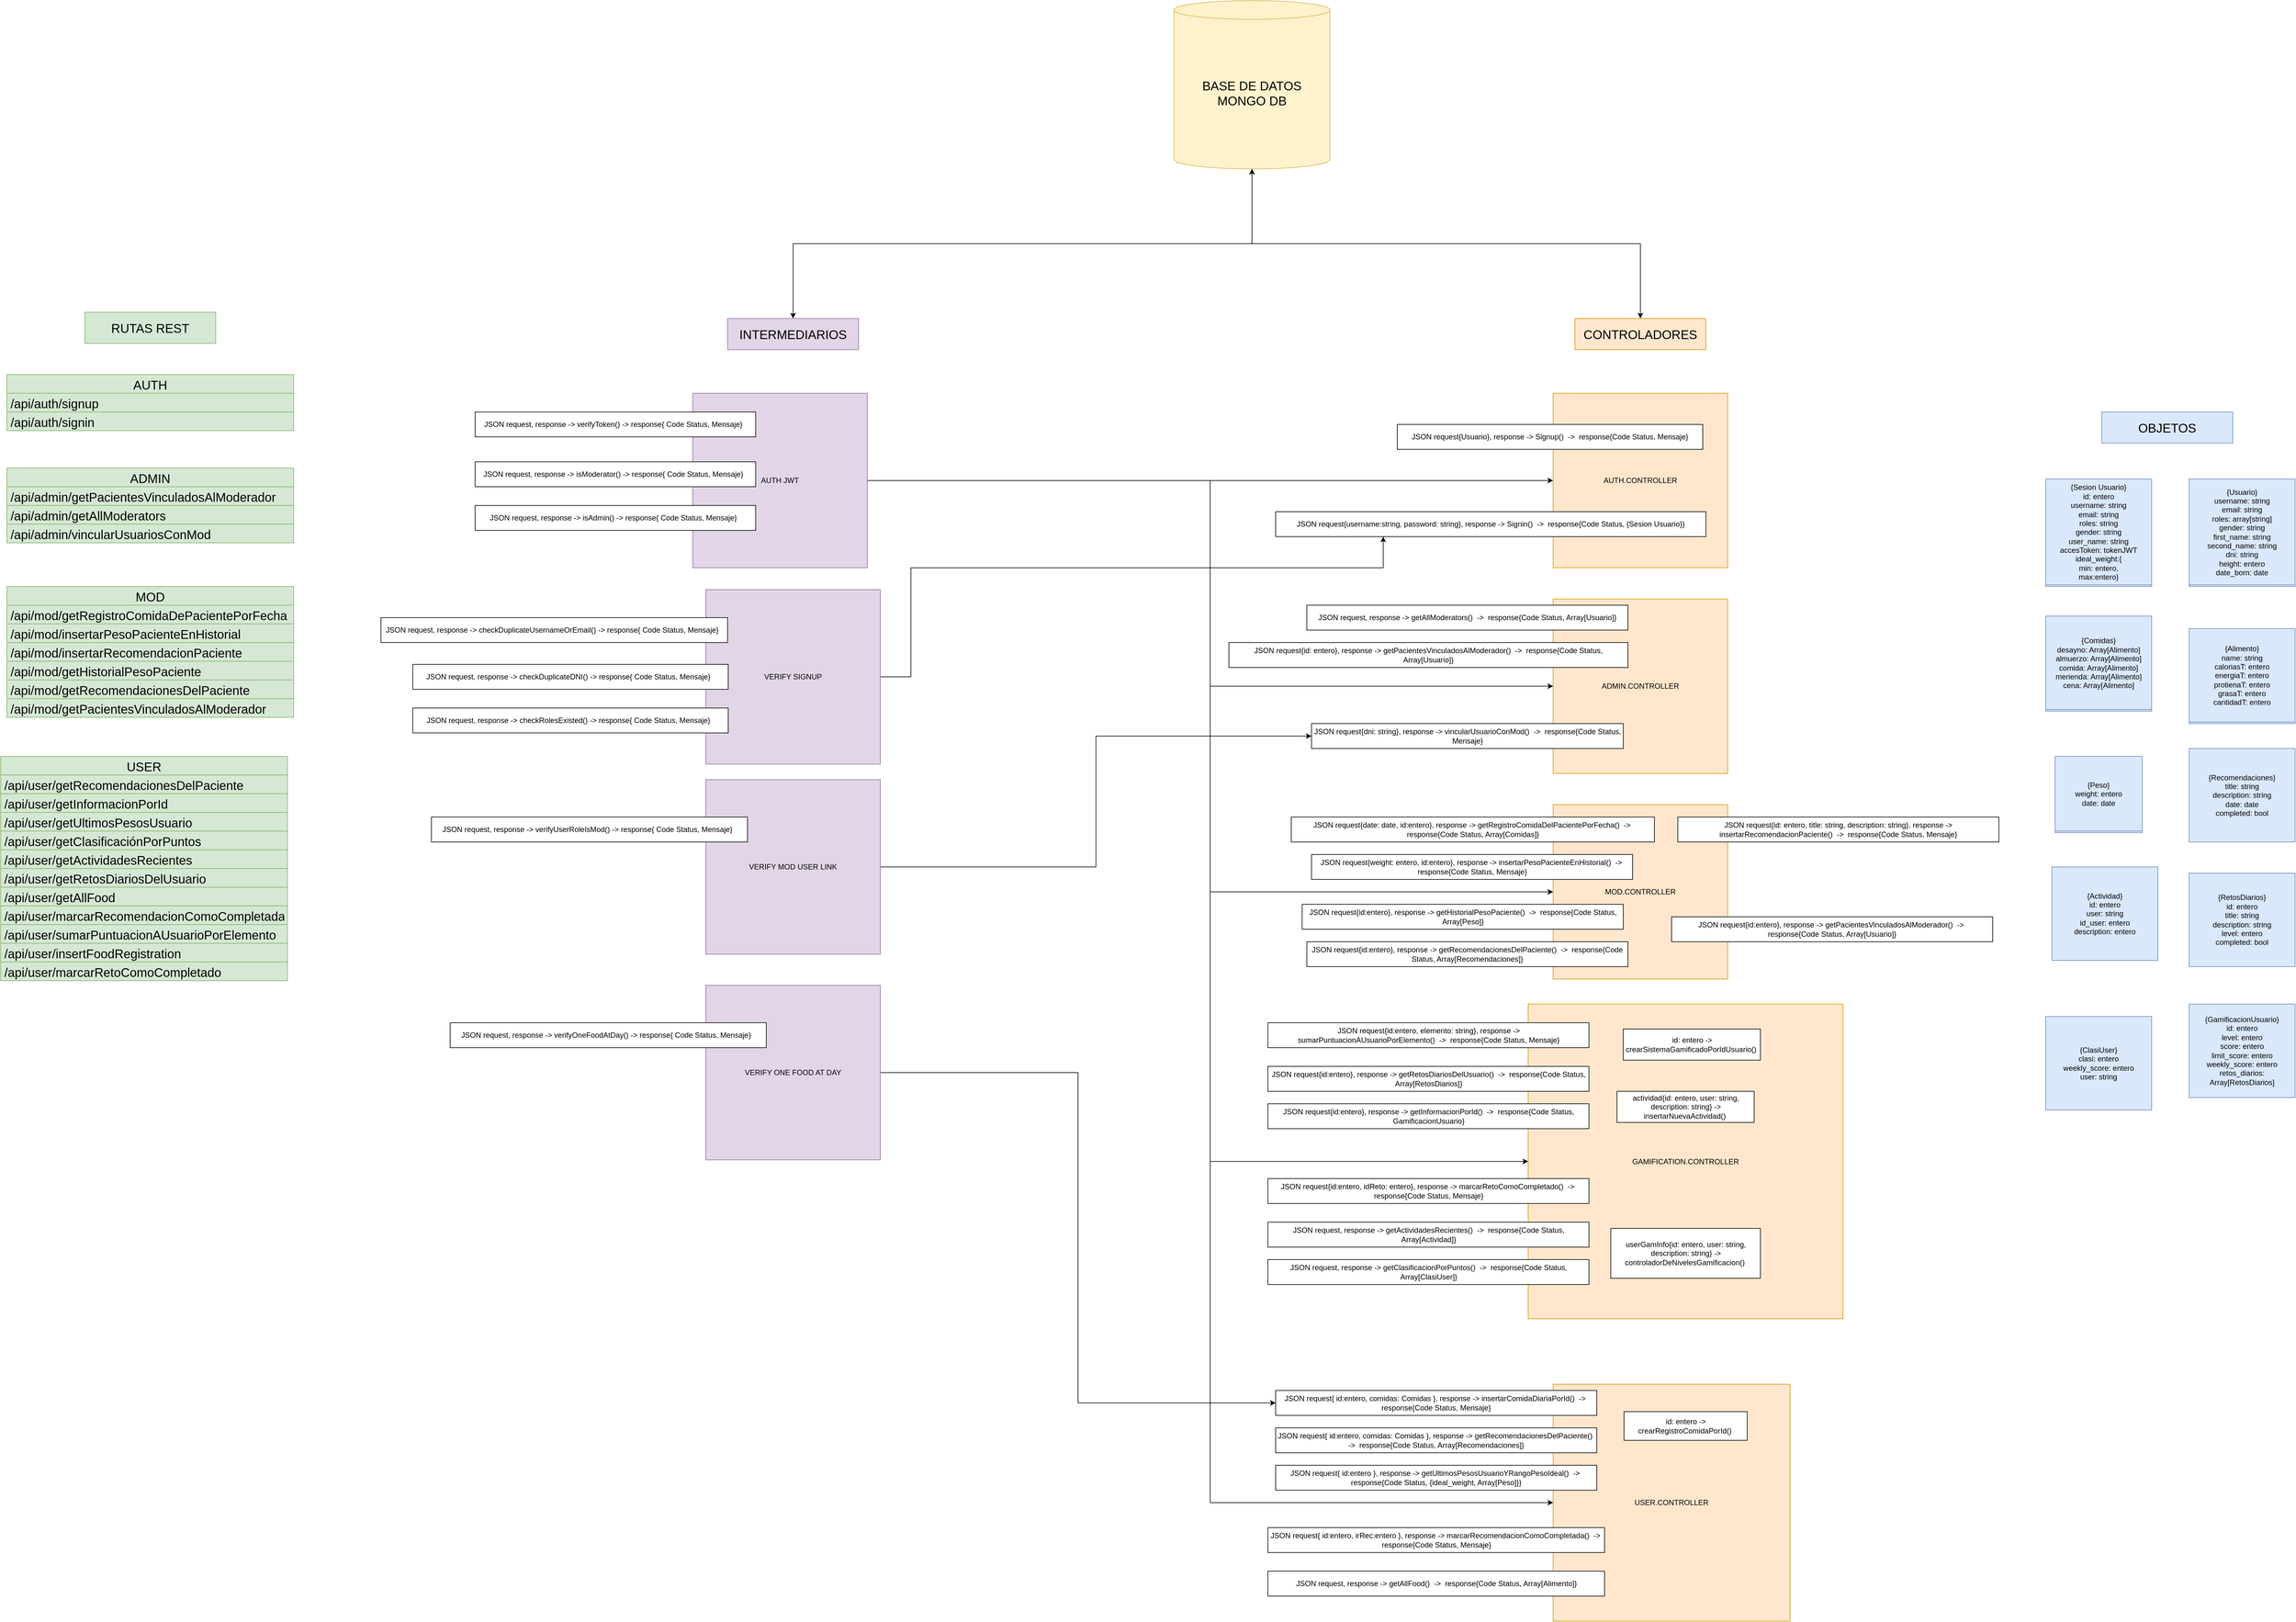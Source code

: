 <mxfile version="20.2.8" type="device"><diagram id="N4udfT1gmfHzaqGI-5pp" name="Página-1"><mxGraphModel dx="8169" dy="4217" grid="1" gridSize="10" guides="1" tooltips="1" connect="1" arrows="1" fold="1" page="1" pageScale="1" pageWidth="827" pageHeight="1169" math="0" shadow="0"><root><mxCell id="0"/><mxCell id="1" parent="0"/><mxCell id="-MuGqDFBDT4b119iZeDw-1" value="AUTH.CONTROLLER" style="whiteSpace=wrap;html=1;aspect=fixed;fillColor=#ffe6cc;strokeColor=#d79b00;" vertex="1" parent="1"><mxGeometry x="70" y="80" width="280" height="280" as="geometry"/></mxCell><mxCell id="-MuGqDFBDT4b119iZeDw-2" value="MOD.CONTROLLER" style="whiteSpace=wrap;html=1;aspect=fixed;fillColor=#ffe6cc;strokeColor=#d79b00;" vertex="1" parent="1"><mxGeometry x="70" y="740" width="280" height="280" as="geometry"/></mxCell><mxCell id="-MuGqDFBDT4b119iZeDw-3" value="USER.CONTROLLER" style="whiteSpace=wrap;html=1;aspect=fixed;fillColor=#ffe6cc;strokeColor=#d79b00;" vertex="1" parent="1"><mxGeometry x="70" y="1670" width="380" height="380" as="geometry"/></mxCell><mxCell id="-MuGqDFBDT4b119iZeDw-4" value="ADMIN.CONTROLLER" style="whiteSpace=wrap;html=1;aspect=fixed;fillColor=#ffe6cc;strokeColor=#d79b00;" vertex="1" parent="1"><mxGeometry x="70" y="410" width="280" height="280" as="geometry"/></mxCell><mxCell id="-MuGqDFBDT4b119iZeDw-110" value="GAMIFICATION.CONTROLLER" style="whiteSpace=wrap;html=1;aspect=fixed;fillColor=#ffe6cc;strokeColor=#d79b00;" vertex="1" parent="1"><mxGeometry x="30" y="1060" width="505" height="505" as="geometry"/></mxCell><mxCell id="-MuGqDFBDT4b119iZeDw-111" value="JSON request{Usuario}, response -&amp;gt; Signup()&amp;nbsp; -&amp;gt;&amp;nbsp; response{Code Status, Mensaje}" style="whiteSpace=wrap;html=1;" vertex="1" parent="1"><mxGeometry x="-180" y="130" width="490" height="40" as="geometry"/></mxCell><mxCell id="-MuGqDFBDT4b119iZeDw-229" style="edgeStyle=orthogonalEdgeStyle;rounded=0;orthogonalLoop=1;jettySize=auto;html=1;exitX=1;exitY=0.5;exitDx=0;exitDy=0;entryX=0;entryY=0.5;entryDx=0;entryDy=0;fontSize=12;" edge="1" parent="1" source="-MuGqDFBDT4b119iZeDw-218" target="-MuGqDFBDT4b119iZeDw-1"><mxGeometry relative="1" as="geometry"/></mxCell><mxCell id="-MuGqDFBDT4b119iZeDw-244" style="edgeStyle=orthogonalEdgeStyle;rounded=0;orthogonalLoop=1;jettySize=auto;html=1;exitX=1;exitY=0.5;exitDx=0;exitDy=0;entryX=0;entryY=0.5;entryDx=0;entryDy=0;fontSize=12;" edge="1" parent="1" source="-MuGqDFBDT4b119iZeDw-218" target="-MuGqDFBDT4b119iZeDw-4"><mxGeometry relative="1" as="geometry"/></mxCell><mxCell id="-MuGqDFBDT4b119iZeDw-245" style="edgeStyle=orthogonalEdgeStyle;rounded=0;orthogonalLoop=1;jettySize=auto;html=1;exitX=1;exitY=0.5;exitDx=0;exitDy=0;entryX=0;entryY=0.5;entryDx=0;entryDy=0;fontSize=12;" edge="1" parent="1" source="-MuGqDFBDT4b119iZeDw-218" target="-MuGqDFBDT4b119iZeDw-2"><mxGeometry relative="1" as="geometry"/></mxCell><mxCell id="-MuGqDFBDT4b119iZeDw-246" style="edgeStyle=orthogonalEdgeStyle;rounded=0;orthogonalLoop=1;jettySize=auto;html=1;exitX=1;exitY=0.5;exitDx=0;exitDy=0;entryX=0;entryY=0.5;entryDx=0;entryDy=0;fontSize=12;" edge="1" parent="1" source="-MuGqDFBDT4b119iZeDw-218" target="-MuGqDFBDT4b119iZeDw-110"><mxGeometry relative="1" as="geometry"><Array as="points"><mxPoint x="-480" y="220"/><mxPoint x="-480" y="1313"/></Array></mxGeometry></mxCell><mxCell id="-MuGqDFBDT4b119iZeDw-247" style="edgeStyle=orthogonalEdgeStyle;rounded=0;orthogonalLoop=1;jettySize=auto;html=1;exitX=1;exitY=0.5;exitDx=0;exitDy=0;entryX=0;entryY=0.5;entryDx=0;entryDy=0;fontSize=12;" edge="1" parent="1" source="-MuGqDFBDT4b119iZeDw-218" target="-MuGqDFBDT4b119iZeDw-3"><mxGeometry relative="1" as="geometry"/></mxCell><mxCell id="-MuGqDFBDT4b119iZeDw-218" value="AUTH JWT" style="whiteSpace=wrap;html=1;aspect=fixed;fillColor=#e1d5e7;strokeColor=#9673a6;" vertex="1" parent="1"><mxGeometry x="-1310" y="80" width="280" height="280" as="geometry"/></mxCell><mxCell id="-MuGqDFBDT4b119iZeDw-286" style="edgeStyle=orthogonalEdgeStyle;rounded=0;orthogonalLoop=1;jettySize=auto;html=1;exitX=1;exitY=0.5;exitDx=0;exitDy=0;entryX=0;entryY=0.5;entryDx=0;entryDy=0;fontSize=20;startArrow=none;startFill=0;" edge="1" parent="1" source="-MuGqDFBDT4b119iZeDw-219" target="-MuGqDFBDT4b119iZeDw-280"><mxGeometry relative="1" as="geometry"/></mxCell><mxCell id="-MuGqDFBDT4b119iZeDw-219" value="VERIFY ONE FOOD AT DAY" style="whiteSpace=wrap;html=1;aspect=fixed;fillColor=#e1d5e7;strokeColor=#9673a6;" vertex="1" parent="1"><mxGeometry x="-1289" y="1030" width="280" height="280" as="geometry"/></mxCell><mxCell id="-MuGqDFBDT4b119iZeDw-287" style="edgeStyle=orthogonalEdgeStyle;rounded=0;orthogonalLoop=1;jettySize=auto;html=1;exitX=1;exitY=0.5;exitDx=0;exitDy=0;entryX=0;entryY=0.5;entryDx=0;entryDy=0;fontSize=20;startArrow=none;startFill=0;" edge="1" parent="1" source="-MuGqDFBDT4b119iZeDw-221" target="-MuGqDFBDT4b119iZeDw-254"><mxGeometry relative="1" as="geometry"/></mxCell><mxCell id="-MuGqDFBDT4b119iZeDw-221" value="VERIFY MOD USER LINK" style="whiteSpace=wrap;html=1;aspect=fixed;fillColor=#e1d5e7;strokeColor=#9673a6;" vertex="1" parent="1"><mxGeometry x="-1289" y="700" width="280" height="280" as="geometry"/></mxCell><mxCell id="-MuGqDFBDT4b119iZeDw-243" style="edgeStyle=orthogonalEdgeStyle;rounded=0;orthogonalLoop=1;jettySize=auto;html=1;exitX=1;exitY=0.5;exitDx=0;exitDy=0;entryX=0.25;entryY=1;entryDx=0;entryDy=0;fontSize=12;" edge="1" parent="1" source="-MuGqDFBDT4b119iZeDw-222" target="-MuGqDFBDT4b119iZeDw-227"><mxGeometry relative="1" as="geometry"><Array as="points"><mxPoint x="-960" y="535"/><mxPoint x="-960" y="360"/><mxPoint x="-202" y="360"/></Array></mxGeometry></mxCell><mxCell id="-MuGqDFBDT4b119iZeDw-222" value="VERIFY SIGNUP" style="whiteSpace=wrap;html=1;aspect=fixed;fillColor=#e1d5e7;strokeColor=#9673a6;" vertex="1" parent="1"><mxGeometry x="-1289" y="395" width="280" height="280" as="geometry"/></mxCell><mxCell id="-MuGqDFBDT4b119iZeDw-223" value="JSON request, response -&amp;gt; verifyToken() -&amp;gt; response{ Code Status, Mensaje}&amp;nbsp;&amp;nbsp;" style="whiteSpace=wrap;html=1;" vertex="1" parent="1"><mxGeometry x="-1659" y="110" width="450" height="40" as="geometry"/></mxCell><mxCell id="-MuGqDFBDT4b119iZeDw-251" style="edgeStyle=orthogonalEdgeStyle;rounded=0;orthogonalLoop=1;jettySize=auto;html=1;exitX=0.5;exitY=0;exitDx=0;exitDy=0;entryX=0.5;entryY=1;entryDx=0;entryDy=0;entryPerimeter=0;fontSize=20;startArrow=classic;startFill=1;" edge="1" parent="1" source="-MuGqDFBDT4b119iZeDw-225" target="-MuGqDFBDT4b119iZeDw-249"><mxGeometry relative="1" as="geometry"/></mxCell><mxCell id="-MuGqDFBDT4b119iZeDw-225" value="CONTROLADORES" style="whiteSpace=wrap;html=1;fontSize=20;fillColor=#ffe6cc;strokeColor=#d79b00;" vertex="1" parent="1"><mxGeometry x="105" y="-40" width="210" height="50" as="geometry"/></mxCell><mxCell id="-MuGqDFBDT4b119iZeDw-250" style="edgeStyle=orthogonalEdgeStyle;rounded=0;orthogonalLoop=1;jettySize=auto;html=1;exitX=0.5;exitY=0;exitDx=0;exitDy=0;entryX=0.5;entryY=1;entryDx=0;entryDy=0;entryPerimeter=0;fontSize=20;startArrow=classic;startFill=1;" edge="1" parent="1" source="-MuGqDFBDT4b119iZeDw-226" target="-MuGqDFBDT4b119iZeDw-249"><mxGeometry relative="1" as="geometry"/></mxCell><mxCell id="-MuGqDFBDT4b119iZeDw-226" value="INTERMEDIARIOS" style="whiteSpace=wrap;html=1;fontSize=20;fillColor=#e1d5e7;strokeColor=#9673a6;" vertex="1" parent="1"><mxGeometry x="-1254" y="-40" width="210" height="50" as="geometry"/></mxCell><mxCell id="-MuGqDFBDT4b119iZeDw-227" value="JSON request{username:string, password: string}, response -&amp;gt; Signin()&amp;nbsp; -&amp;gt;&amp;nbsp; response{Code Status, {Sesion Usuario}}" style="whiteSpace=wrap;html=1;" vertex="1" parent="1"><mxGeometry x="-375" y="270" width="690" height="40" as="geometry"/></mxCell><mxCell id="-MuGqDFBDT4b119iZeDw-228" value="{Sesion Usuario}&lt;br&gt;id: entero&lt;br&gt;username: string&lt;br&gt;email: string&lt;br&gt;roles: string&lt;br&gt;gender: string&lt;br&gt;user_name: string&lt;br&gt;accesToken: tokenJWT&lt;br&gt;ideal_weight:{&lt;br&gt;min: entero,&lt;br&gt;max:entero}" style="whiteSpace=wrap;html=1;fontSize=12;fillColor=#dae8fc;strokeColor=#6c8ebf;" vertex="1" parent="1"><mxGeometry x="860" y="220" width="170" height="170" as="geometry"/></mxCell><mxCell id="-MuGqDFBDT4b119iZeDw-231" value="JSON request, response -&amp;gt; isModerator() -&amp;gt; response{ Code Status, Mensaje}&amp;nbsp;&amp;nbsp;" style="whiteSpace=wrap;html=1;" vertex="1" parent="1"><mxGeometry x="-1659" y="190" width="450" height="40" as="geometry"/></mxCell><mxCell id="-MuGqDFBDT4b119iZeDw-232" value="JSON request, response -&amp;gt; isAdmin() -&amp;gt; response{ Code Status, Mensaje}&amp;nbsp;&amp;nbsp;" style="whiteSpace=wrap;html=1;" vertex="1" parent="1"><mxGeometry x="-1659" y="260" width="450" height="40" as="geometry"/></mxCell><mxCell id="-MuGqDFBDT4b119iZeDw-234" value="JSON request, response -&amp;gt; checkDuplicateUsernameOrEmail() -&amp;gt; response{ Code Status, Mensaje}&amp;nbsp;&amp;nbsp;" style="whiteSpace=wrap;html=1;" vertex="1" parent="1"><mxGeometry x="-1810" y="440" width="556" height="40" as="geometry"/></mxCell><mxCell id="-MuGqDFBDT4b119iZeDw-235" value="JSON request, response -&amp;gt; checkDuplicateDNI() -&amp;gt; response{ Code Status, Mensaje}&amp;nbsp;&amp;nbsp;" style="whiteSpace=wrap;html=1;" vertex="1" parent="1"><mxGeometry x="-1759" y="515" width="506" height="40" as="geometry"/></mxCell><mxCell id="-MuGqDFBDT4b119iZeDw-236" value="JSON request, response -&amp;gt; checkRolesExisted() -&amp;gt; response{ Code Status, Mensaje}&amp;nbsp;&amp;nbsp;" style="whiteSpace=wrap;html=1;" vertex="1" parent="1"><mxGeometry x="-1759" y="585" width="506" height="40" as="geometry"/></mxCell><mxCell id="-MuGqDFBDT4b119iZeDw-237" value="JSON request, response -&amp;gt; verifyUserRoleIsMod() -&amp;gt; response{ Code Status, Mensaje}&amp;nbsp;&amp;nbsp;" style="whiteSpace=wrap;html=1;" vertex="1" parent="1"><mxGeometry x="-1729" y="760" width="507" height="40" as="geometry"/></mxCell><mxCell id="-MuGqDFBDT4b119iZeDw-248" value="JSON request, response -&amp;gt; verifyOneFoodAtDay() -&amp;gt; response{ Code Status, Mensaje}&amp;nbsp;&amp;nbsp;" style="whiteSpace=wrap;html=1;" vertex="1" parent="1"><mxGeometry x="-1699" y="1090" width="507" height="40" as="geometry"/></mxCell><mxCell id="-MuGqDFBDT4b119iZeDw-249" value="BASE DE DATOS&lt;br style=&quot;font-size: 20px;&quot;&gt;MONGO DB" style="shape=cylinder3;whiteSpace=wrap;html=1;boundedLbl=1;backgroundOutline=1;size=15;fontSize=20;fillColor=#fff2cc;strokeColor=#d6b656;" vertex="1" parent="1"><mxGeometry x="-538" y="-550" width="250" height="270" as="geometry"/></mxCell><mxCell id="-MuGqDFBDT4b119iZeDw-252" value="JSON request, response -&amp;gt; getAllModerators()&amp;nbsp; -&amp;gt;&amp;nbsp; response{Code Status, Array[Usuario]}" style="whiteSpace=wrap;html=1;" vertex="1" parent="1"><mxGeometry x="-325" y="420" width="515" height="40" as="geometry"/></mxCell><mxCell id="-MuGqDFBDT4b119iZeDw-253" value="JSON request{id: entero}, response -&amp;gt; getPacientesVinculadosAlModerador()&amp;nbsp; -&amp;gt;&amp;nbsp; response{Code Status, Array[Usuario]}" style="whiteSpace=wrap;html=1;" vertex="1" parent="1"><mxGeometry x="-450" y="480" width="640" height="40" as="geometry"/></mxCell><mxCell id="-MuGqDFBDT4b119iZeDw-254" value="JSON request{dni: string}, response -&amp;gt; vincularUsuarioConMod()&amp;nbsp; -&amp;gt;&amp;nbsp; response{Code Status, Mensaje}" style="whiteSpace=wrap;html=1;" vertex="1" parent="1"><mxGeometry x="-317.5" y="610" width="500" height="40" as="geometry"/></mxCell><mxCell id="-MuGqDFBDT4b119iZeDw-255" value="{Usuario}&lt;br&gt;username: string&lt;br&gt;email: string&lt;br&gt;roles: array[string]&lt;br&gt;gender: string&lt;br&gt;first_name: string&lt;br&gt;second_name: string&lt;br&gt;dni: string&lt;br&gt;height: entero&lt;br&gt;date_born: date" style="whiteSpace=wrap;html=1;fontSize=12;fillColor=#dae8fc;strokeColor=#6c8ebf;" vertex="1" parent="1"><mxGeometry x="1090" y="220" width="170" height="170" as="geometry"/></mxCell><mxCell id="-MuGqDFBDT4b119iZeDw-256" value="JSON request{date: date, id:entero}, response -&amp;gt; getRegistroComidaDelPacientePorFecha()&amp;nbsp; -&amp;gt;&amp;nbsp; response{Code Status, Array[Comidas]}" style="whiteSpace=wrap;html=1;" vertex="1" parent="1"><mxGeometry x="-350" y="760" width="582.5" height="40" as="geometry"/></mxCell><mxCell id="-MuGqDFBDT4b119iZeDw-257" value="{Comidas}&lt;br&gt;desayno: Array[Alimento]&lt;br&gt;almuerzo: Array[Alimento]&lt;br&gt;comida: Array[Alimento]&lt;br&gt;merienda: Array[Alimento]&lt;br&gt;cena: Array[Alimento]" style="whiteSpace=wrap;html=1;fontSize=12;fillColor=#dae8fc;strokeColor=#6c8ebf;" vertex="1" parent="1"><mxGeometry x="860" y="440" width="170" height="150" as="geometry"/></mxCell><mxCell id="-MuGqDFBDT4b119iZeDw-258" value="{Alimento}&lt;br&gt;name: string&lt;br&gt;caloriasT: entero&lt;br&gt;energiaT: entero&lt;br&gt;protienaT: entero&lt;br&gt;grasaT: entero&lt;br&gt;cantidadT: entero" style="whiteSpace=wrap;html=1;fontSize=12;fillColor=#dae8fc;strokeColor=#6c8ebf;" vertex="1" parent="1"><mxGeometry x="1090" y="460" width="170" height="150" as="geometry"/></mxCell><mxCell id="-MuGqDFBDT4b119iZeDw-259" value="JSON request{weight: entero, id:entero}, response -&amp;gt; insertarPesoPacienteEnHistorial()&amp;nbsp; -&amp;gt;&amp;nbsp; response{Code Status, Mensaje}" style="whiteSpace=wrap;html=1;" vertex="1" parent="1"><mxGeometry x="-317.5" y="820" width="515" height="40" as="geometry"/></mxCell><mxCell id="-MuGqDFBDT4b119iZeDw-260" value="JSON request{id:entero}, response -&amp;gt; getHistorialPesoPaciente()&amp;nbsp; -&amp;gt;&amp;nbsp; response{Code Status, Array[Peso]}" style="whiteSpace=wrap;html=1;" vertex="1" parent="1"><mxGeometry x="-332.5" y="900" width="515" height="40" as="geometry"/></mxCell><mxCell id="-MuGqDFBDT4b119iZeDw-261" value="{Peso}&lt;br&gt;weight: entero&lt;br&gt;date: date&lt;br&gt;" style="whiteSpace=wrap;html=1;fontSize=12;fillColor=#dae8fc;strokeColor=#6c8ebf;" vertex="1" parent="1"><mxGeometry x="875" y="665" width="140" height="120" as="geometry"/></mxCell><mxCell id="-MuGqDFBDT4b119iZeDw-262" value="JSON request{id:entero}, response -&amp;gt; getRecomendacionesDelPaciente()&amp;nbsp; -&amp;gt;&amp;nbsp; response{Code Status, Array[Recomendaciones]}" style="whiteSpace=wrap;html=1;" vertex="1" parent="1"><mxGeometry x="-325" y="960" width="515" height="40" as="geometry"/></mxCell><mxCell id="-MuGqDFBDT4b119iZeDw-263" value="JSON request{id: entero, title: string, description: string}, response -&amp;gt; insertarRecomendacionPaciente()&amp;nbsp; -&amp;gt;&amp;nbsp; response{Code Status, Mensaje}" style="whiteSpace=wrap;html=1;" vertex="1" parent="1"><mxGeometry x="270" y="760" width="515" height="40" as="geometry"/></mxCell><mxCell id="-MuGqDFBDT4b119iZeDw-264" value="JSON request{id:entero}, response -&amp;gt; getPacientesVinculadosAlModerador()&amp;nbsp; -&amp;gt;&amp;nbsp; response{Code Status, Array[Usuario]}" style="whiteSpace=wrap;html=1;" vertex="1" parent="1"><mxGeometry x="260" y="920" width="515" height="40" as="geometry"/></mxCell><mxCell id="-MuGqDFBDT4b119iZeDw-265" value="{Recomendaciones}&lt;br&gt;title: string&lt;br&gt;description: string&lt;br&gt;date: date&lt;br&gt;completed: bool" style="whiteSpace=wrap;html=1;fontSize=12;fillColor=#dae8fc;strokeColor=#6c8ebf;" vertex="1" parent="1"><mxGeometry x="1090" y="650" width="170" height="150" as="geometry"/></mxCell><mxCell id="-MuGqDFBDT4b119iZeDw-266" value="id: entero -&amp;gt; crearSistemaGamificadoPorIdUsuario()&amp;nbsp;" style="whiteSpace=wrap;html=1;" vertex="1" parent="1"><mxGeometry x="182.5" y="1100" width="220" height="50" as="geometry"/></mxCell><mxCell id="-MuGqDFBDT4b119iZeDw-267" value="actividad{id: entero, user: string, description: string} -&amp;gt; insertarNuevaActividad()&amp;nbsp;" style="whiteSpace=wrap;html=1;" vertex="1" parent="1"><mxGeometry x="172.5" y="1200" width="220" height="50" as="geometry"/></mxCell><mxCell id="-MuGqDFBDT4b119iZeDw-268" value="userGamInfo{id: entero, user: string, description: string} -&amp;gt; controladorDeNivelesGamificacion()&amp;nbsp;" style="whiteSpace=wrap;html=1;" vertex="1" parent="1"><mxGeometry x="162.5" y="1420" width="240" height="80" as="geometry"/></mxCell><mxCell id="-MuGqDFBDT4b119iZeDw-269" value="JSON request{id:entero, elemento: string}, response -&amp;gt; sumarPuntuacionAUsuarioPorElemento()&amp;nbsp; -&amp;gt;&amp;nbsp; response{Code Status, Mensaje}" style="whiteSpace=wrap;html=1;" vertex="1" parent="1"><mxGeometry x="-387.5" y="1090" width="515" height="40" as="geometry"/></mxCell><mxCell id="-MuGqDFBDT4b119iZeDw-270" value="JSON request{id:entero}, response -&amp;gt; getRetosDiariosDelUsuario()&amp;nbsp; -&amp;gt;&amp;nbsp; response{Code Status, Array[RetosDiarios]}" style="whiteSpace=wrap;html=1;" vertex="1" parent="1"><mxGeometry x="-387.5" y="1160" width="515" height="40" as="geometry"/></mxCell><mxCell id="-MuGqDFBDT4b119iZeDw-271" value="JSON request{id:entero}, response -&amp;gt; getInformacionPorId()&amp;nbsp; -&amp;gt;&amp;nbsp; response{Code Status, GamificacionUsuario}" style="whiteSpace=wrap;html=1;" vertex="1" parent="1"><mxGeometry x="-387.5" y="1220" width="515" height="40" as="geometry"/></mxCell><mxCell id="-MuGqDFBDT4b119iZeDw-272" value="{GamificacionUsuario}&lt;br&gt;id: entero&lt;br&gt;level: entero&lt;br&gt;score: entero&lt;br&gt;limit_score: entero&lt;br&gt;weekly_score: entero&lt;br&gt;retos_diarios: Array[RetosDiarios]" style="whiteSpace=wrap;html=1;fontSize=12;fillColor=#dae8fc;strokeColor=#6c8ebf;" vertex="1" parent="1"><mxGeometry x="1090" y="1060" width="170" height="150" as="geometry"/></mxCell><mxCell id="-MuGqDFBDT4b119iZeDw-273" value="{RetosDiarios}&lt;br&gt;id: entero&lt;br&gt;title: string&lt;br&gt;description: string&lt;br&gt;level: entero&lt;br&gt;completed: bool" style="whiteSpace=wrap;html=1;fontSize=12;fillColor=#dae8fc;strokeColor=#6c8ebf;" vertex="1" parent="1"><mxGeometry x="1090" y="850" width="170" height="150" as="geometry"/></mxCell><mxCell id="-MuGqDFBDT4b119iZeDw-274" value="JSON request{id:entero, idReto: entero}, response -&amp;gt; marcarRetoComoCompletado()&amp;nbsp; -&amp;gt;&amp;nbsp; response{Code Status, Mensaje}" style="whiteSpace=wrap;html=1;" vertex="1" parent="1"><mxGeometry x="-387.5" y="1340" width="515" height="40" as="geometry"/></mxCell><mxCell id="-MuGqDFBDT4b119iZeDw-275" value="JSON request, response -&amp;gt; getActividadesRecientes()&amp;nbsp; -&amp;gt;&amp;nbsp; response{Code Status, Array[Actividad]}" style="whiteSpace=wrap;html=1;" vertex="1" parent="1"><mxGeometry x="-387.5" y="1410" width="515" height="40" as="geometry"/></mxCell><mxCell id="-MuGqDFBDT4b119iZeDw-276" value="{Actividad}&lt;br&gt;id: entero&lt;br&gt;user: string&lt;br&gt;id_user: entero&lt;br&gt;description: entero" style="whiteSpace=wrap;html=1;fontSize=12;fillColor=#dae8fc;strokeColor=#6c8ebf;" vertex="1" parent="1"><mxGeometry x="870" y="840" width="170" height="150" as="geometry"/></mxCell><mxCell id="-MuGqDFBDT4b119iZeDw-277" value="JSON request, response -&amp;gt; getClasificacionPorPuntos()&amp;nbsp; -&amp;gt;&amp;nbsp; response{Code Status, Array[ClasiUser]}" style="whiteSpace=wrap;html=1;" vertex="1" parent="1"><mxGeometry x="-387.5" y="1470" width="515" height="40" as="geometry"/></mxCell><mxCell id="-MuGqDFBDT4b119iZeDw-278" value="{ClasiUser}&lt;br&gt;clasi: entero&lt;br&gt;weekly_score: entero&lt;br&gt;user: string" style="whiteSpace=wrap;html=1;fontSize=12;fillColor=#dae8fc;strokeColor=#6c8ebf;" vertex="1" parent="1"><mxGeometry x="860" y="1080" width="170" height="150" as="geometry"/></mxCell><mxCell id="-MuGqDFBDT4b119iZeDw-279" value="id: entero -&amp;gt; crearRegistroComidaPorId()&amp;nbsp;" style="whiteSpace=wrap;html=1;" vertex="1" parent="1"><mxGeometry x="183.75" y="1714" width="197.5" height="46" as="geometry"/></mxCell><mxCell id="-MuGqDFBDT4b119iZeDw-280" value="JSON request{ id:entero, comidas: Comidas }, response -&amp;gt; insertarComidaDiariaPorId()&amp;nbsp; -&amp;gt;&amp;nbsp; response{Code Status, Mensaje}" style="whiteSpace=wrap;html=1;" vertex="1" parent="1"><mxGeometry x="-375" y="1680" width="515" height="40" as="geometry"/></mxCell><mxCell id="-MuGqDFBDT4b119iZeDw-281" value="JSON request{ id:entero, comidas: Comidas }, response -&amp;gt; getRecomendacionesDelPaciente()&amp;nbsp; -&amp;gt;&amp;nbsp; response{Code Status, Array[Recomendaciones]}" style="whiteSpace=wrap;html=1;" vertex="1" parent="1"><mxGeometry x="-375" y="1740" width="515" height="40" as="geometry"/></mxCell><mxCell id="-MuGqDFBDT4b119iZeDw-282" value="JSON request{ id:entero }, response -&amp;gt; getUltimosPesosUsuarioYRangoPesoIdeal()&amp;nbsp; -&amp;gt;&amp;nbsp; response{Code Status, {ideal_weight, Array[Peso]}}" style="whiteSpace=wrap;html=1;" vertex="1" parent="1"><mxGeometry x="-375" y="1800" width="515" height="40" as="geometry"/></mxCell><mxCell id="-MuGqDFBDT4b119iZeDw-283" value="JSON request{ id:entero, irRec:entero }, response -&amp;gt; marcarRecomendacionComoCompletada()&amp;nbsp; -&amp;gt;&amp;nbsp; response{Code Status, Mensaje}" style="whiteSpace=wrap;html=1;" vertex="1" parent="1"><mxGeometry x="-387.5" y="1900" width="540" height="40" as="geometry"/></mxCell><mxCell id="-MuGqDFBDT4b119iZeDw-284" value="JSON request, response -&amp;gt; getAllFood()&amp;nbsp; -&amp;gt;&amp;nbsp; response{Code Status, Array[Alimento]}" style="whiteSpace=wrap;html=1;" vertex="1" parent="1"><mxGeometry x="-387.5" y="1970" width="540" height="40" as="geometry"/></mxCell><mxCell id="-MuGqDFBDT4b119iZeDw-285" value="OBJETOS" style="whiteSpace=wrap;html=1;fontSize=20;fillColor=#dae8fc;strokeColor=#6c8ebf;" vertex="1" parent="1"><mxGeometry x="950" y="110" width="210" height="50" as="geometry"/></mxCell><mxCell id="-MuGqDFBDT4b119iZeDw-288" value="{Sesion Usuario}&lt;br&gt;id: entero&lt;br&gt;username: string&lt;br&gt;email: string&lt;br&gt;roles: string&lt;br&gt;gender: string&lt;br&gt;user_name: string&lt;br&gt;accesToken: tokenJWT&lt;br&gt;ideal_weight:{&lt;br&gt;min: entero,&lt;br&gt;max:entero}" style="whiteSpace=wrap;html=1;fontSize=12;fillColor=#dae8fc;strokeColor=#6c8ebf;" vertex="1" parent="1"><mxGeometry x="860" y="220" width="170" height="170" as="geometry"/></mxCell><mxCell id="-MuGqDFBDT4b119iZeDw-289" value="{Usuario}&lt;br&gt;username: string&lt;br&gt;email: string&lt;br&gt;roles: array[string]&lt;br&gt;gender: string&lt;br&gt;first_name: string&lt;br&gt;second_name: string&lt;br&gt;dni: string&lt;br&gt;height: entero&lt;br&gt;date_born: date" style="whiteSpace=wrap;html=1;fontSize=12;fillColor=#dae8fc;strokeColor=#6c8ebf;" vertex="1" parent="1"><mxGeometry x="1090" y="220" width="170" height="170" as="geometry"/></mxCell><mxCell id="-MuGqDFBDT4b119iZeDw-290" value="{Alimento}&lt;br&gt;name: string&lt;br&gt;caloriasT: entero&lt;br&gt;energiaT: entero&lt;br&gt;protienaT: entero&lt;br&gt;grasaT: entero&lt;br&gt;cantidadT: entero" style="whiteSpace=wrap;html=1;fontSize=12;fillColor=#dae8fc;strokeColor=#6c8ebf;" vertex="1" parent="1"><mxGeometry x="1090" y="460" width="170" height="150" as="geometry"/></mxCell><mxCell id="-MuGqDFBDT4b119iZeDw-291" value="{Comidas}&lt;br&gt;desayno: Array[Alimento]&lt;br&gt;almuerzo: Array[Alimento]&lt;br&gt;comida: Array[Alimento]&lt;br&gt;merienda: Array[Alimento]&lt;br&gt;cena: Array[Alimento]" style="whiteSpace=wrap;html=1;fontSize=12;fillColor=#dae8fc;strokeColor=#6c8ebf;" vertex="1" parent="1"><mxGeometry x="860" y="437.5" width="170" height="150" as="geometry"/></mxCell><mxCell id="-MuGqDFBDT4b119iZeDw-292" value="{Sesion Usuario}&lt;br&gt;id: entero&lt;br&gt;username: string&lt;br&gt;email: string&lt;br&gt;roles: string&lt;br&gt;gender: string&lt;br&gt;user_name: string&lt;br&gt;accesToken: tokenJWT&lt;br&gt;ideal_weight:{&lt;br&gt;min: entero,&lt;br&gt;max:entero}" style="whiteSpace=wrap;html=1;fontSize=12;fillColor=#dae8fc;strokeColor=#6c8ebf;" vertex="1" parent="1"><mxGeometry x="860" y="217.5" width="170" height="170" as="geometry"/></mxCell><mxCell id="-MuGqDFBDT4b119iZeDw-293" value="{Usuario}&lt;br&gt;username: string&lt;br&gt;email: string&lt;br&gt;roles: array[string]&lt;br&gt;gender: string&lt;br&gt;first_name: string&lt;br&gt;second_name: string&lt;br&gt;dni: string&lt;br&gt;height: entero&lt;br&gt;date_born: date" style="whiteSpace=wrap;html=1;fontSize=12;fillColor=#dae8fc;strokeColor=#6c8ebf;" vertex="1" parent="1"><mxGeometry x="1090" y="217.5" width="170" height="170" as="geometry"/></mxCell><mxCell id="-MuGqDFBDT4b119iZeDw-294" value="{Alimento}&lt;br&gt;name: string&lt;br&gt;caloriasT: entero&lt;br&gt;energiaT: entero&lt;br&gt;protienaT: entero&lt;br&gt;grasaT: entero&lt;br&gt;cantidadT: entero" style="whiteSpace=wrap;html=1;fontSize=12;fillColor=#dae8fc;strokeColor=#6c8ebf;" vertex="1" parent="1"><mxGeometry x="1090" y="457.5" width="170" height="150" as="geometry"/></mxCell><mxCell id="-MuGqDFBDT4b119iZeDw-295" value="{Peso}&lt;br&gt;weight: entero&lt;br&gt;date: date&lt;br&gt;" style="whiteSpace=wrap;html=1;fontSize=12;fillColor=#dae8fc;strokeColor=#6c8ebf;" vertex="1" parent="1"><mxGeometry x="875" y="662.5" width="140" height="120" as="geometry"/></mxCell><mxCell id="-MuGqDFBDT4b119iZeDw-296" value="RUTAS REST" style="whiteSpace=wrap;html=1;fontSize=20;fillColor=#d5e8d4;strokeColor=#82b366;" vertex="1" parent="1"><mxGeometry x="-2285" y="-50" width="210" height="50" as="geometry"/></mxCell><mxCell id="-MuGqDFBDT4b119iZeDw-298" value="AUTH" style="swimlane;fontStyle=0;childLayout=stackLayout;horizontal=1;startSize=30;horizontalStack=0;resizeParent=1;resizeParentMax=0;resizeLast=0;collapsible=1;marginBottom=0;fontSize=20;fillColor=#d5e8d4;strokeColor=#82b366;" vertex="1" parent="1"><mxGeometry x="-2410" y="50" width="460" height="90" as="geometry"/></mxCell><mxCell id="-MuGqDFBDT4b119iZeDw-299" value="/api/auth/signup" style="text;strokeColor=#82b366;fillColor=#d5e8d4;align=left;verticalAlign=middle;spacingLeft=4;spacingRight=4;overflow=hidden;points=[[0,0.5],[1,0.5]];portConstraint=eastwest;rotatable=0;fontSize=20;" vertex="1" parent="-MuGqDFBDT4b119iZeDw-298"><mxGeometry y="30" width="460" height="30" as="geometry"/></mxCell><mxCell id="-MuGqDFBDT4b119iZeDw-300" value="/api/auth/signin" style="text;strokeColor=#82b366;fillColor=#d5e8d4;align=left;verticalAlign=middle;spacingLeft=4;spacingRight=4;overflow=hidden;points=[[0,0.5],[1,0.5]];portConstraint=eastwest;rotatable=0;fontSize=20;" vertex="1" parent="-MuGqDFBDT4b119iZeDw-298"><mxGeometry y="60" width="460" height="30" as="geometry"/></mxCell><mxCell id="-MuGqDFBDT4b119iZeDw-302" value="ADMIN" style="swimlane;fontStyle=0;childLayout=stackLayout;horizontal=1;startSize=30;horizontalStack=0;resizeParent=1;resizeParentMax=0;resizeLast=0;collapsible=1;marginBottom=0;fontSize=20;fillColor=#d5e8d4;strokeColor=#82b366;" vertex="1" parent="1"><mxGeometry x="-2410" y="200" width="460" height="120" as="geometry"/></mxCell><mxCell id="-MuGqDFBDT4b119iZeDw-305" value="/api/admin/getPacientesVinculadosAlModerador" style="text;strokeColor=#82b366;fillColor=#d5e8d4;align=left;verticalAlign=middle;spacingLeft=4;spacingRight=4;overflow=hidden;points=[[0,0.5],[1,0.5]];portConstraint=eastwest;rotatable=0;fontSize=20;" vertex="1" parent="-MuGqDFBDT4b119iZeDw-302"><mxGeometry y="30" width="460" height="30" as="geometry"/></mxCell><mxCell id="-MuGqDFBDT4b119iZeDw-303" value="/api/admin/getAllModerators" style="text;strokeColor=#82b366;fillColor=#d5e8d4;align=left;verticalAlign=middle;spacingLeft=4;spacingRight=4;overflow=hidden;points=[[0,0.5],[1,0.5]];portConstraint=eastwest;rotatable=0;fontSize=20;" vertex="1" parent="-MuGqDFBDT4b119iZeDw-302"><mxGeometry y="60" width="460" height="30" as="geometry"/></mxCell><mxCell id="-MuGqDFBDT4b119iZeDw-304" value="/api/admin/vincularUsuariosConMod" style="text;strokeColor=#82b366;fillColor=#d5e8d4;align=left;verticalAlign=middle;spacingLeft=4;spacingRight=4;overflow=hidden;points=[[0,0.5],[1,0.5]];portConstraint=eastwest;rotatable=0;fontSize=20;" vertex="1" parent="-MuGqDFBDT4b119iZeDw-302"><mxGeometry y="90" width="460" height="30" as="geometry"/></mxCell><mxCell id="-MuGqDFBDT4b119iZeDw-306" value="MOD" style="swimlane;fontStyle=0;childLayout=stackLayout;horizontal=1;startSize=30;horizontalStack=0;resizeParent=1;resizeParentMax=0;resizeLast=0;collapsible=1;marginBottom=0;fontSize=20;fillColor=#d5e8d4;strokeColor=#82b366;" vertex="1" parent="1"><mxGeometry x="-2410" y="390" width="460" height="210" as="geometry"/></mxCell><mxCell id="-MuGqDFBDT4b119iZeDw-307" value="/api/mod/getRegistroComidaDePacientePorFecha" style="text;strokeColor=#82b366;fillColor=#d5e8d4;align=left;verticalAlign=middle;spacingLeft=4;spacingRight=4;overflow=hidden;points=[[0,0.5],[1,0.5]];portConstraint=eastwest;rotatable=0;fontSize=20;" vertex="1" parent="-MuGqDFBDT4b119iZeDw-306"><mxGeometry y="30" width="460" height="30" as="geometry"/></mxCell><mxCell id="-MuGqDFBDT4b119iZeDw-310" value="/api/mod/insertarPesoPacienteEnHistorial" style="text;strokeColor=#82b366;fillColor=#d5e8d4;align=left;verticalAlign=middle;spacingLeft=4;spacingRight=4;overflow=hidden;points=[[0,0.5],[1,0.5]];portConstraint=eastwest;rotatable=0;fontSize=20;" vertex="1" parent="-MuGqDFBDT4b119iZeDw-306"><mxGeometry y="60" width="460" height="30" as="geometry"/></mxCell><mxCell id="-MuGqDFBDT4b119iZeDw-311" value="/api/mod/insertarRecomendacionPaciente" style="text;strokeColor=#82b366;fillColor=#d5e8d4;align=left;verticalAlign=middle;spacingLeft=4;spacingRight=4;overflow=hidden;points=[[0,0.5],[1,0.5]];portConstraint=eastwest;rotatable=0;fontSize=20;" vertex="1" parent="-MuGqDFBDT4b119iZeDw-306"><mxGeometry y="90" width="460" height="30" as="geometry"/></mxCell><mxCell id="-MuGqDFBDT4b119iZeDw-312" value="/api/mod/getHistorialPesoPaciente" style="text;strokeColor=#82b366;fillColor=#d5e8d4;align=left;verticalAlign=middle;spacingLeft=4;spacingRight=4;overflow=hidden;points=[[0,0.5],[1,0.5]];portConstraint=eastwest;rotatable=0;fontSize=20;" vertex="1" parent="-MuGqDFBDT4b119iZeDw-306"><mxGeometry y="120" width="460" height="30" as="geometry"/></mxCell><mxCell id="-MuGqDFBDT4b119iZeDw-308" value="/api/mod/getRecomendacionesDelPaciente" style="text;strokeColor=#82b366;fillColor=#d5e8d4;align=left;verticalAlign=middle;spacingLeft=4;spacingRight=4;overflow=hidden;points=[[0,0.5],[1,0.5]];portConstraint=eastwest;rotatable=0;fontSize=20;" vertex="1" parent="-MuGqDFBDT4b119iZeDw-306"><mxGeometry y="150" width="460" height="30" as="geometry"/></mxCell><mxCell id="-MuGqDFBDT4b119iZeDw-309" value="/api/mod/getPacientesVinculadosAlModerador" style="text;strokeColor=#82b366;fillColor=#d5e8d4;align=left;verticalAlign=middle;spacingLeft=4;spacingRight=4;overflow=hidden;points=[[0,0.5],[1,0.5]];portConstraint=eastwest;rotatable=0;fontSize=20;" vertex="1" parent="-MuGqDFBDT4b119iZeDw-306"><mxGeometry y="180" width="460" height="30" as="geometry"/></mxCell><mxCell id="-MuGqDFBDT4b119iZeDw-313" value="USER" style="swimlane;fontStyle=0;childLayout=stackLayout;horizontal=1;startSize=30;horizontalStack=0;resizeParent=1;resizeParentMax=0;resizeLast=0;collapsible=1;marginBottom=0;fontSize=20;fillColor=#d5e8d4;strokeColor=#82b366;" vertex="1" parent="1"><mxGeometry x="-2420" y="662.5" width="460" height="360" as="geometry"/></mxCell><mxCell id="-MuGqDFBDT4b119iZeDw-314" value="/api/user/getRecomendacionesDelPaciente" style="text;strokeColor=#82b366;fillColor=#d5e8d4;align=left;verticalAlign=middle;spacingLeft=4;spacingRight=4;overflow=hidden;points=[[0,0.5],[1,0.5]];portConstraint=eastwest;rotatable=0;fontSize=20;" vertex="1" parent="-MuGqDFBDT4b119iZeDw-313"><mxGeometry y="30" width="460" height="30" as="geometry"/></mxCell><mxCell id="-MuGqDFBDT4b119iZeDw-315" value="/api/user/getInformacionPorId" style="text;strokeColor=#82b366;fillColor=#d5e8d4;align=left;verticalAlign=middle;spacingLeft=4;spacingRight=4;overflow=hidden;points=[[0,0.5],[1,0.5]];portConstraint=eastwest;rotatable=0;fontSize=20;" vertex="1" parent="-MuGqDFBDT4b119iZeDw-313"><mxGeometry y="60" width="460" height="30" as="geometry"/></mxCell><mxCell id="-MuGqDFBDT4b119iZeDw-316" value="/api/user/getUltimosPesosUsuario" style="text;strokeColor=#82b366;fillColor=#d5e8d4;align=left;verticalAlign=middle;spacingLeft=4;spacingRight=4;overflow=hidden;points=[[0,0.5],[1,0.5]];portConstraint=eastwest;rotatable=0;fontSize=20;" vertex="1" parent="-MuGqDFBDT4b119iZeDw-313"><mxGeometry y="90" width="460" height="30" as="geometry"/></mxCell><mxCell id="-MuGqDFBDT4b119iZeDw-317" value="/api/user/getClasificaciónPorPuntos" style="text;strokeColor=#82b366;fillColor=#d5e8d4;align=left;verticalAlign=middle;spacingLeft=4;spacingRight=4;overflow=hidden;points=[[0,0.5],[1,0.5]];portConstraint=eastwest;rotatable=0;fontSize=20;" vertex="1" parent="-MuGqDFBDT4b119iZeDw-313"><mxGeometry y="120" width="460" height="30" as="geometry"/></mxCell><mxCell id="-MuGqDFBDT4b119iZeDw-318" value="/api/user/getActividadesRecientes" style="text;strokeColor=#82b366;fillColor=#d5e8d4;align=left;verticalAlign=middle;spacingLeft=4;spacingRight=4;overflow=hidden;points=[[0,0.5],[1,0.5]];portConstraint=eastwest;rotatable=0;fontSize=20;" vertex="1" parent="-MuGqDFBDT4b119iZeDw-313"><mxGeometry y="150" width="460" height="30" as="geometry"/></mxCell><mxCell id="-MuGqDFBDT4b119iZeDw-319" value="/api/user/getRetosDiariosDelUsuario" style="text;strokeColor=#82b366;fillColor=#d5e8d4;align=left;verticalAlign=middle;spacingLeft=4;spacingRight=4;overflow=hidden;points=[[0,0.5],[1,0.5]];portConstraint=eastwest;rotatable=0;fontSize=20;" vertex="1" parent="-MuGqDFBDT4b119iZeDw-313"><mxGeometry y="180" width="460" height="30" as="geometry"/></mxCell><mxCell id="-MuGqDFBDT4b119iZeDw-320" value="/api/user/getAllFood" style="text;strokeColor=#82b366;fillColor=#d5e8d4;align=left;verticalAlign=middle;spacingLeft=4;spacingRight=4;overflow=hidden;points=[[0,0.5],[1,0.5]];portConstraint=eastwest;rotatable=0;fontSize=20;" vertex="1" parent="-MuGqDFBDT4b119iZeDw-313"><mxGeometry y="210" width="460" height="30" as="geometry"/></mxCell><mxCell id="-MuGqDFBDT4b119iZeDw-321" value="/api/user/marcarRecomendacionComoCompletada" style="text;strokeColor=#82b366;fillColor=#d5e8d4;align=left;verticalAlign=middle;spacingLeft=4;spacingRight=4;overflow=hidden;points=[[0,0.5],[1,0.5]];portConstraint=eastwest;rotatable=0;fontSize=20;" vertex="1" parent="-MuGqDFBDT4b119iZeDw-313"><mxGeometry y="240" width="460" height="30" as="geometry"/></mxCell><mxCell id="-MuGqDFBDT4b119iZeDw-322" value="/api/user/sumarPuntuacionAUsuarioPorElemento" style="text;strokeColor=#82b366;fillColor=#d5e8d4;align=left;verticalAlign=middle;spacingLeft=4;spacingRight=4;overflow=hidden;points=[[0,0.5],[1,0.5]];portConstraint=eastwest;rotatable=0;fontSize=20;" vertex="1" parent="-MuGqDFBDT4b119iZeDw-313"><mxGeometry y="270" width="460" height="30" as="geometry"/></mxCell><mxCell id="-MuGqDFBDT4b119iZeDw-323" value="/api/user/insertFoodRegistration" style="text;strokeColor=#82b366;fillColor=#d5e8d4;align=left;verticalAlign=middle;spacingLeft=4;spacingRight=4;overflow=hidden;points=[[0,0.5],[1,0.5]];portConstraint=eastwest;rotatable=0;fontSize=20;" vertex="1" parent="-MuGqDFBDT4b119iZeDw-313"><mxGeometry y="300" width="460" height="30" as="geometry"/></mxCell><mxCell id="-MuGqDFBDT4b119iZeDw-324" value="/api/user/marcarRetoComoCompletado" style="text;strokeColor=#82b366;fillColor=#d5e8d4;align=left;verticalAlign=middle;spacingLeft=4;spacingRight=4;overflow=hidden;points=[[0,0.5],[1,0.5]];portConstraint=eastwest;rotatable=0;fontSize=20;" vertex="1" parent="-MuGqDFBDT4b119iZeDw-313"><mxGeometry y="330" width="460" height="30" as="geometry"/></mxCell></root></mxGraphModel></diagram></mxfile>